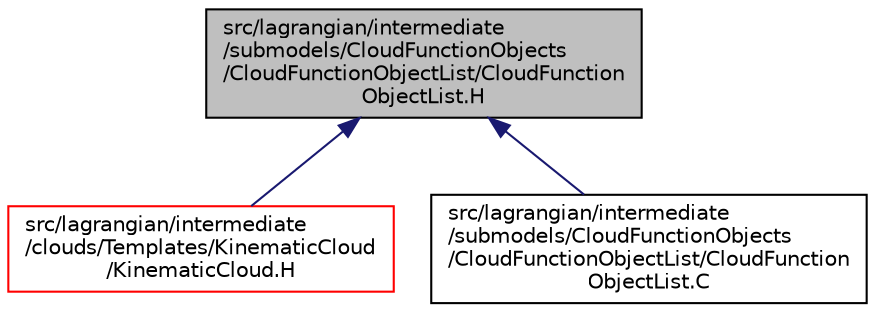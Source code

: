 digraph "src/lagrangian/intermediate/submodels/CloudFunctionObjects/CloudFunctionObjectList/CloudFunctionObjectList.H"
{
  bgcolor="transparent";
  edge [fontname="Helvetica",fontsize="10",labelfontname="Helvetica",labelfontsize="10"];
  node [fontname="Helvetica",fontsize="10",shape=record];
  Node1 [label="src/lagrangian/intermediate\l/submodels/CloudFunctionObjects\l/CloudFunctionObjectList/CloudFunction\lObjectList.H",height=0.2,width=0.4,color="black", fillcolor="grey75", style="filled", fontcolor="black"];
  Node1 -> Node2 [dir="back",color="midnightblue",fontsize="10",style="solid",fontname="Helvetica"];
  Node2 [label="src/lagrangian/intermediate\l/clouds/Templates/KinematicCloud\l/KinematicCloud.H",height=0.2,width=0.4,color="red",URL="$a06765.html"];
  Node1 -> Node3 [dir="back",color="midnightblue",fontsize="10",style="solid",fontname="Helvetica"];
  Node3 [label="src/lagrangian/intermediate\l/submodels/CloudFunctionObjects\l/CloudFunctionObjectList/CloudFunction\lObjectList.C",height=0.2,width=0.4,color="black",URL="$a06888.html"];
}
